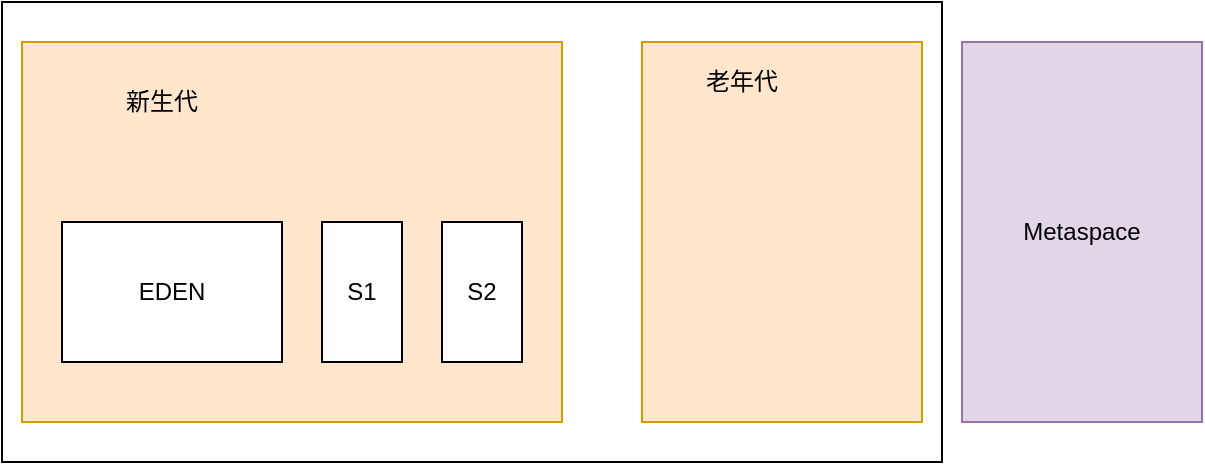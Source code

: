 <mxfile version="12.0.0" type="github" pages="1"><diagram id="wlF5newEiURDBEabR5qp" name="第 1 页"><mxGraphModel dx="723" dy="429" grid="1" gridSize="10" guides="1" tooltips="1" connect="1" arrows="1" fold="1" page="1" pageScale="1" pageWidth="827" pageHeight="1169" math="0" shadow="0"><root><mxCell id="0"/><mxCell id="1" parent="0"/><mxCell id="E8ypa863N1ZBV4pVb1kG-1" value="" style="rounded=0;whiteSpace=wrap;html=1;" vertex="1" parent="1"><mxGeometry x="60" y="20" width="470" height="230" as="geometry"/></mxCell><mxCell id="E8ypa863N1ZBV4pVb1kG-2" value="" style="rounded=0;whiteSpace=wrap;html=1;fillColor=#ffe6cc;strokeColor=#d79b00;" vertex="1" parent="1"><mxGeometry x="70" y="40" width="270" height="190" as="geometry"/></mxCell><mxCell id="E8ypa863N1ZBV4pVb1kG-3" value="S1" style="rounded=0;whiteSpace=wrap;html=1;" vertex="1" parent="1"><mxGeometry x="220" y="130" width="40" height="70" as="geometry"/></mxCell><mxCell id="E8ypa863N1ZBV4pVb1kG-4" value="Metaspace" style="rounded=0;whiteSpace=wrap;html=1;fillColor=#e1d5e7;strokeColor=#9673a6;" vertex="1" parent="1"><mxGeometry x="540" y="40" width="120" height="190" as="geometry"/></mxCell><mxCell id="E8ypa863N1ZBV4pVb1kG-5" value="" style="rounded=0;whiteSpace=wrap;html=1;fillColor=#ffe6cc;strokeColor=#d79b00;" vertex="1" parent="1"><mxGeometry x="380" y="40" width="140" height="190" as="geometry"/></mxCell><mxCell id="E8ypa863N1ZBV4pVb1kG-6" value="EDEN" style="rounded=0;whiteSpace=wrap;html=1;" vertex="1" parent="1"><mxGeometry x="90" y="130" width="110" height="70" as="geometry"/></mxCell><mxCell id="E8ypa863N1ZBV4pVb1kG-7" value="S2" style="rounded=0;whiteSpace=wrap;html=1;" vertex="1" parent="1"><mxGeometry x="280" y="130" width="40" height="70" as="geometry"/></mxCell><mxCell id="E8ypa863N1ZBV4pVb1kG-8" value="新生代" style="text;html=1;strokeColor=none;fillColor=none;align=center;verticalAlign=middle;whiteSpace=wrap;rounded=0;" vertex="1" parent="1"><mxGeometry x="120" y="60" width="40" height="20" as="geometry"/></mxCell><mxCell id="E8ypa863N1ZBV4pVb1kG-9" value="老年代" style="text;html=1;strokeColor=none;fillColor=none;align=center;verticalAlign=middle;whiteSpace=wrap;rounded=0;" vertex="1" parent="1"><mxGeometry x="410" y="50" width="40" height="20" as="geometry"/></mxCell></root></mxGraphModel></diagram></mxfile>
